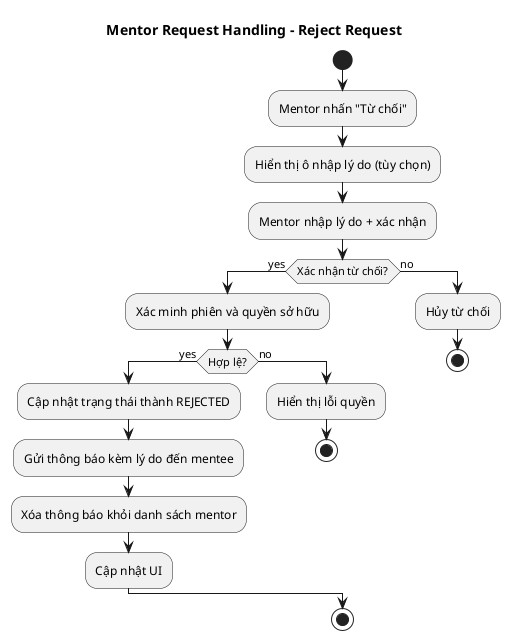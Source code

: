 @startuml
title Mentor Request Handling - Reject Request

start
:Mentor nhấn "Từ chối";
:Hiển thị ô nhập lý do (tùy chọn);
:Mentor nhập lý do + xác nhận;
if (Xác nhận từ chối?) then (yes)
    :Xác minh phiên và quyền sở hữu;
    if (Hợp lệ?) then (yes)
        :Cập nhật trạng thái thành REJECTED;
        :Gửi thông báo kèm lý do đến mentee;
        :Xóa thông báo khỏi danh sách mentor;
        :Cập nhật UI;
    else (no)
        :Hiển thị lỗi quyền;
        stop
    endif
else (no)
    :Hủy từ chối;
    stop
endif
stop

@enduml